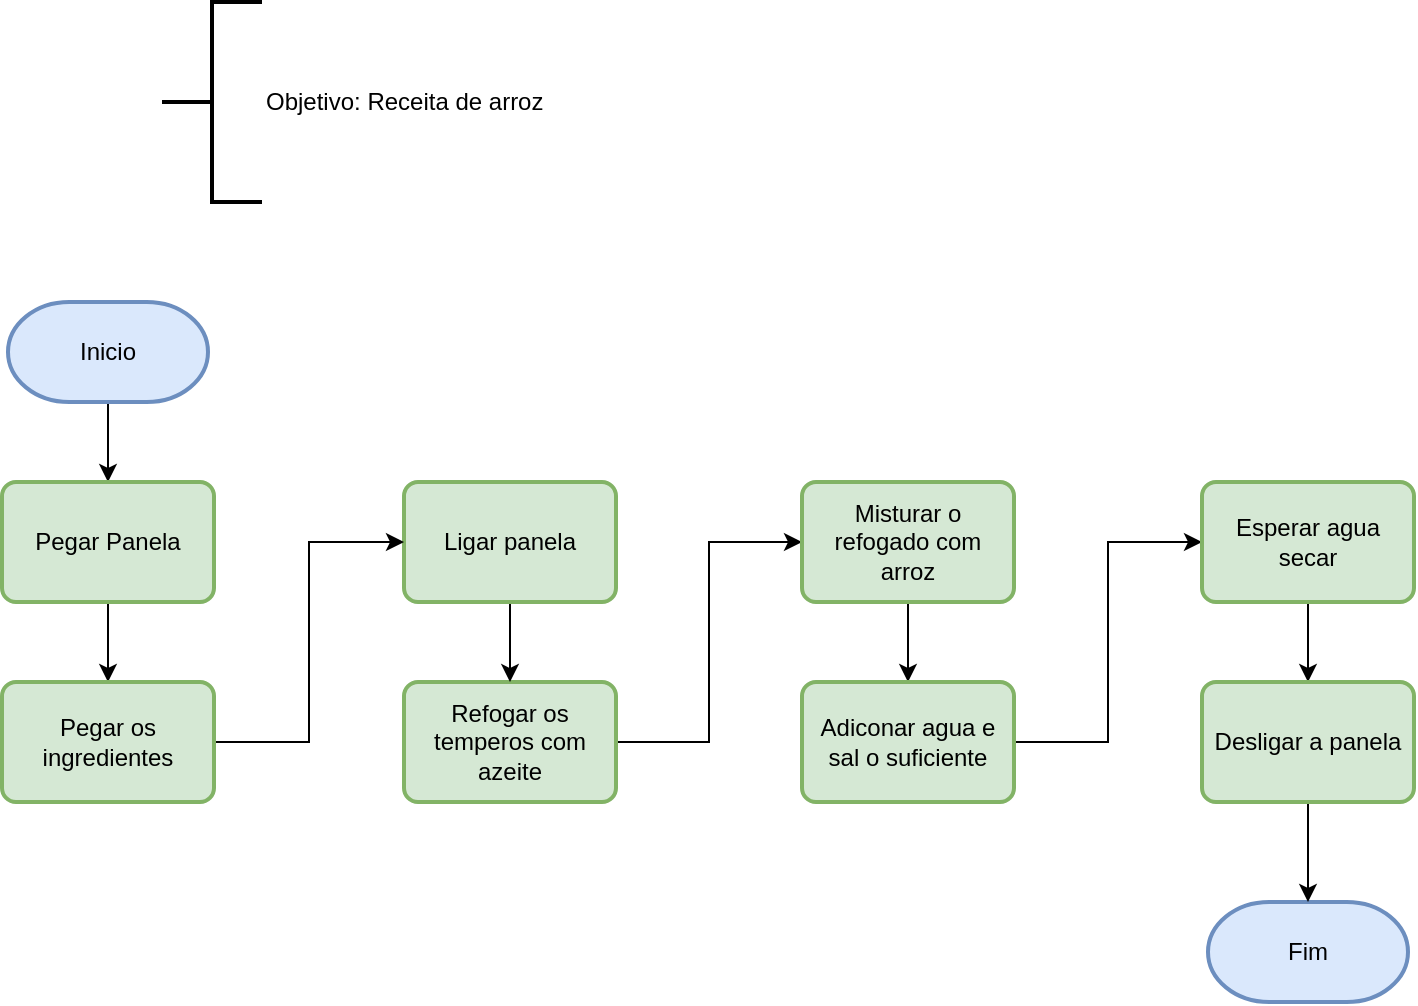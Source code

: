 <mxfile version="16.5.3" type="github">
  <diagram id="GcGkevGVTxQKkHpBdPdr" name="Page-1">
    <mxGraphModel dx="868" dy="1661" grid="1" gridSize="10" guides="1" tooltips="1" connect="1" arrows="1" fold="1" page="1" pageScale="1" pageWidth="827" pageHeight="1169" math="0" shadow="0">
      <root>
        <mxCell id="0" />
        <mxCell id="1" parent="0" />
        <mxCell id="QNU78i6eHJZRfxuJGJoG-12" value="" style="edgeStyle=orthogonalEdgeStyle;rounded=0;orthogonalLoop=1;jettySize=auto;html=1;" edge="1" parent="1" source="QNU78i6eHJZRfxuJGJoG-1" target="QNU78i6eHJZRfxuJGJoG-4">
          <mxGeometry relative="1" as="geometry" />
        </mxCell>
        <mxCell id="QNU78i6eHJZRfxuJGJoG-1" value="Inicio" style="strokeWidth=2;html=1;shape=mxgraph.flowchart.terminator;whiteSpace=wrap;fillColor=#dae8fc;strokeColor=#6c8ebf;" vertex="1" parent="1">
          <mxGeometry x="53" y="150" width="100" height="50" as="geometry" />
        </mxCell>
        <mxCell id="QNU78i6eHJZRfxuJGJoG-2" value="Objetivo: Receita de arroz" style="strokeWidth=2;html=1;shape=mxgraph.flowchart.annotation_2;align=left;labelPosition=right;pointerEvents=1;" vertex="1" parent="1">
          <mxGeometry x="130" width="50" height="100" as="geometry" />
        </mxCell>
        <mxCell id="QNU78i6eHJZRfxuJGJoG-3" value="Fim" style="strokeWidth=2;html=1;shape=mxgraph.flowchart.terminator;whiteSpace=wrap;fillColor=#dae8fc;strokeColor=#6c8ebf;" vertex="1" parent="1">
          <mxGeometry x="653" y="450" width="100" height="50" as="geometry" />
        </mxCell>
        <mxCell id="QNU78i6eHJZRfxuJGJoG-13" value="" style="edgeStyle=orthogonalEdgeStyle;rounded=0;orthogonalLoop=1;jettySize=auto;html=1;" edge="1" parent="1" source="QNU78i6eHJZRfxuJGJoG-4" target="QNU78i6eHJZRfxuJGJoG-7">
          <mxGeometry relative="1" as="geometry" />
        </mxCell>
        <mxCell id="QNU78i6eHJZRfxuJGJoG-4" value="Pegar Panela" style="rounded=1;whiteSpace=wrap;html=1;absoluteArcSize=1;arcSize=14;strokeWidth=2;fillColor=#d5e8d4;strokeColor=#82b366;" vertex="1" parent="1">
          <mxGeometry x="50" y="240" width="106" height="60" as="geometry" />
        </mxCell>
        <mxCell id="QNU78i6eHJZRfxuJGJoG-16" style="edgeStyle=orthogonalEdgeStyle;rounded=0;orthogonalLoop=1;jettySize=auto;html=1;entryX=0;entryY=0.5;entryDx=0;entryDy=0;" edge="1" parent="1" source="QNU78i6eHJZRfxuJGJoG-5" target="QNU78i6eHJZRfxuJGJoG-8">
          <mxGeometry relative="1" as="geometry" />
        </mxCell>
        <mxCell id="QNU78i6eHJZRfxuJGJoG-5" value="Refogar os temperos com azeite" style="rounded=1;whiteSpace=wrap;html=1;absoluteArcSize=1;arcSize=14;strokeWidth=2;fillColor=#d5e8d4;strokeColor=#82b366;" vertex="1" parent="1">
          <mxGeometry x="251" y="340" width="106" height="60" as="geometry" />
        </mxCell>
        <mxCell id="QNU78i6eHJZRfxuJGJoG-15" value="" style="edgeStyle=orthogonalEdgeStyle;rounded=0;orthogonalLoop=1;jettySize=auto;html=1;" edge="1" parent="1" source="QNU78i6eHJZRfxuJGJoG-6" target="QNU78i6eHJZRfxuJGJoG-5">
          <mxGeometry relative="1" as="geometry" />
        </mxCell>
        <mxCell id="QNU78i6eHJZRfxuJGJoG-6" value="Ligar panela" style="rounded=1;whiteSpace=wrap;html=1;absoluteArcSize=1;arcSize=14;strokeWidth=2;fillColor=#d5e8d4;strokeColor=#82b366;" vertex="1" parent="1">
          <mxGeometry x="251" y="240" width="106" height="60" as="geometry" />
        </mxCell>
        <mxCell id="QNU78i6eHJZRfxuJGJoG-14" style="edgeStyle=orthogonalEdgeStyle;rounded=0;orthogonalLoop=1;jettySize=auto;html=1;entryX=0;entryY=0.5;entryDx=0;entryDy=0;" edge="1" parent="1" source="QNU78i6eHJZRfxuJGJoG-7" target="QNU78i6eHJZRfxuJGJoG-6">
          <mxGeometry relative="1" as="geometry" />
        </mxCell>
        <mxCell id="QNU78i6eHJZRfxuJGJoG-7" value="Pegar os ingredientes" style="rounded=1;whiteSpace=wrap;html=1;absoluteArcSize=1;arcSize=14;strokeWidth=2;fillColor=#d5e8d4;strokeColor=#82b366;" vertex="1" parent="1">
          <mxGeometry x="50" y="340" width="106" height="60" as="geometry" />
        </mxCell>
        <mxCell id="QNU78i6eHJZRfxuJGJoG-17" value="" style="edgeStyle=orthogonalEdgeStyle;rounded=0;orthogonalLoop=1;jettySize=auto;html=1;" edge="1" parent="1" source="QNU78i6eHJZRfxuJGJoG-8" target="QNU78i6eHJZRfxuJGJoG-9">
          <mxGeometry relative="1" as="geometry" />
        </mxCell>
        <mxCell id="QNU78i6eHJZRfxuJGJoG-8" value="Misturar o refogado com arroz" style="rounded=1;whiteSpace=wrap;html=1;absoluteArcSize=1;arcSize=14;strokeWidth=2;fillColor=#d5e8d4;strokeColor=#82b366;" vertex="1" parent="1">
          <mxGeometry x="450" y="240" width="106" height="60" as="geometry" />
        </mxCell>
        <mxCell id="QNU78i6eHJZRfxuJGJoG-18" style="edgeStyle=orthogonalEdgeStyle;rounded=0;orthogonalLoop=1;jettySize=auto;html=1;entryX=0;entryY=0.5;entryDx=0;entryDy=0;" edge="1" parent="1" source="QNU78i6eHJZRfxuJGJoG-9" target="QNU78i6eHJZRfxuJGJoG-10">
          <mxGeometry relative="1" as="geometry" />
        </mxCell>
        <mxCell id="QNU78i6eHJZRfxuJGJoG-9" value="Adiconar agua e sal o suficiente" style="rounded=1;whiteSpace=wrap;html=1;absoluteArcSize=1;arcSize=14;strokeWidth=2;fillColor=#d5e8d4;strokeColor=#82b366;" vertex="1" parent="1">
          <mxGeometry x="450" y="340" width="106" height="60" as="geometry" />
        </mxCell>
        <mxCell id="QNU78i6eHJZRfxuJGJoG-19" value="" style="edgeStyle=orthogonalEdgeStyle;rounded=0;orthogonalLoop=1;jettySize=auto;html=1;" edge="1" parent="1" source="QNU78i6eHJZRfxuJGJoG-10" target="QNU78i6eHJZRfxuJGJoG-11">
          <mxGeometry relative="1" as="geometry" />
        </mxCell>
        <mxCell id="QNU78i6eHJZRfxuJGJoG-10" value="Esperar agua secar" style="rounded=1;whiteSpace=wrap;html=1;absoluteArcSize=1;arcSize=14;strokeWidth=2;fillColor=#d5e8d4;strokeColor=#82b366;" vertex="1" parent="1">
          <mxGeometry x="650" y="240" width="106" height="60" as="geometry" />
        </mxCell>
        <mxCell id="QNU78i6eHJZRfxuJGJoG-20" value="" style="edgeStyle=orthogonalEdgeStyle;rounded=0;orthogonalLoop=1;jettySize=auto;html=1;" edge="1" parent="1" source="QNU78i6eHJZRfxuJGJoG-11" target="QNU78i6eHJZRfxuJGJoG-3">
          <mxGeometry relative="1" as="geometry" />
        </mxCell>
        <mxCell id="QNU78i6eHJZRfxuJGJoG-11" value="Desligar a panela" style="rounded=1;whiteSpace=wrap;html=1;absoluteArcSize=1;arcSize=14;strokeWidth=2;fillColor=#d5e8d4;strokeColor=#82b366;" vertex="1" parent="1">
          <mxGeometry x="650" y="340" width="106" height="60" as="geometry" />
        </mxCell>
      </root>
    </mxGraphModel>
  </diagram>
</mxfile>
